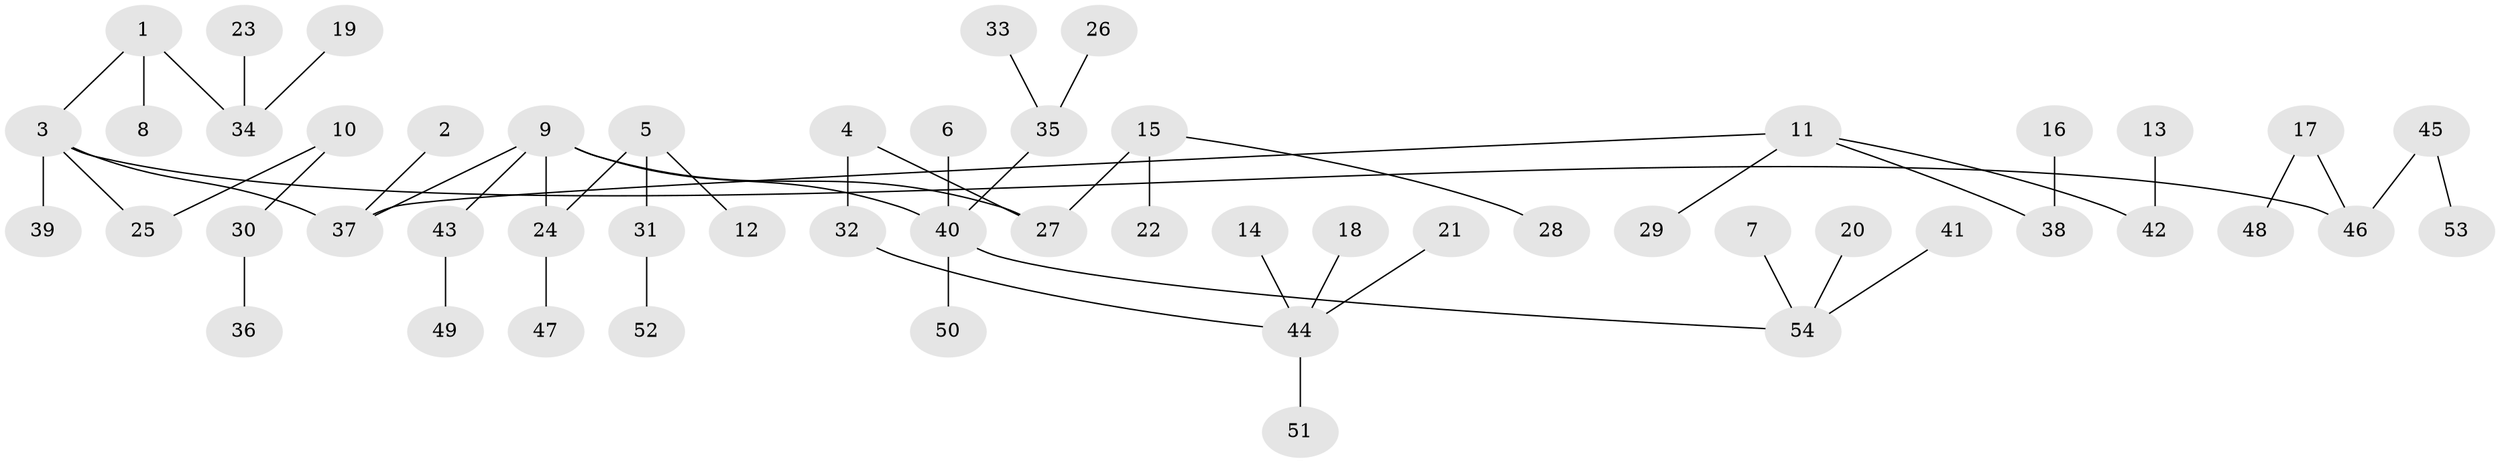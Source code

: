 // original degree distribution, {6: 0.027777777777777776, 5: 0.046296296296296294, 7: 0.009259259259259259, 2: 0.2777777777777778, 3: 0.09259259259259259, 1: 0.5, 4: 0.046296296296296294}
// Generated by graph-tools (version 1.1) at 2025/02/03/09/25 03:02:25]
// undirected, 54 vertices, 53 edges
graph export_dot {
graph [start="1"]
  node [color=gray90,style=filled];
  1;
  2;
  3;
  4;
  5;
  6;
  7;
  8;
  9;
  10;
  11;
  12;
  13;
  14;
  15;
  16;
  17;
  18;
  19;
  20;
  21;
  22;
  23;
  24;
  25;
  26;
  27;
  28;
  29;
  30;
  31;
  32;
  33;
  34;
  35;
  36;
  37;
  38;
  39;
  40;
  41;
  42;
  43;
  44;
  45;
  46;
  47;
  48;
  49;
  50;
  51;
  52;
  53;
  54;
  1 -- 3 [weight=1.0];
  1 -- 8 [weight=1.0];
  1 -- 34 [weight=1.0];
  2 -- 37 [weight=1.0];
  3 -- 25 [weight=1.0];
  3 -- 37 [weight=1.0];
  3 -- 39 [weight=1.0];
  3 -- 46 [weight=1.0];
  4 -- 27 [weight=1.0];
  4 -- 32 [weight=1.0];
  5 -- 12 [weight=1.0];
  5 -- 24 [weight=1.0];
  5 -- 31 [weight=1.0];
  6 -- 40 [weight=1.0];
  7 -- 54 [weight=1.0];
  9 -- 24 [weight=1.0];
  9 -- 27 [weight=1.0];
  9 -- 37 [weight=1.0];
  9 -- 40 [weight=1.0];
  9 -- 43 [weight=1.0];
  10 -- 25 [weight=1.0];
  10 -- 30 [weight=1.0];
  11 -- 29 [weight=1.0];
  11 -- 37 [weight=1.0];
  11 -- 38 [weight=1.0];
  11 -- 42 [weight=1.0];
  13 -- 42 [weight=1.0];
  14 -- 44 [weight=1.0];
  15 -- 22 [weight=1.0];
  15 -- 27 [weight=1.0];
  15 -- 28 [weight=1.0];
  16 -- 38 [weight=1.0];
  17 -- 46 [weight=1.0];
  17 -- 48 [weight=1.0];
  18 -- 44 [weight=1.0];
  19 -- 34 [weight=1.0];
  20 -- 54 [weight=1.0];
  21 -- 44 [weight=1.0];
  23 -- 34 [weight=1.0];
  24 -- 47 [weight=1.0];
  26 -- 35 [weight=1.0];
  30 -- 36 [weight=1.0];
  31 -- 52 [weight=1.0];
  32 -- 44 [weight=1.0];
  33 -- 35 [weight=1.0];
  35 -- 40 [weight=1.0];
  40 -- 50 [weight=1.0];
  40 -- 54 [weight=1.0];
  41 -- 54 [weight=1.0];
  43 -- 49 [weight=1.0];
  44 -- 51 [weight=1.0];
  45 -- 46 [weight=1.0];
  45 -- 53 [weight=1.0];
}
